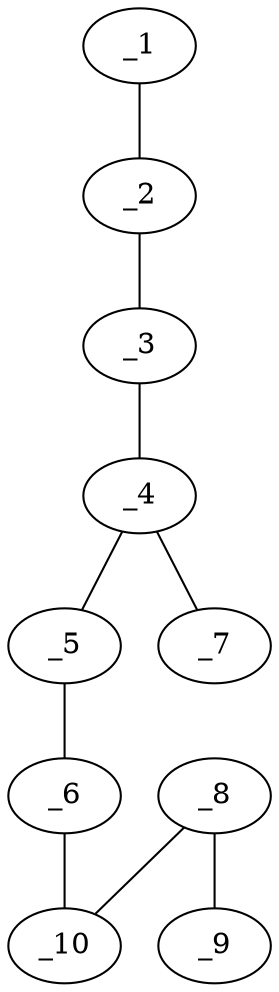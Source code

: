 graph molid643468 {
	_1	 [charge=0,
		chem=4,
		symbol="N  ",
		x=2,
		y="-0.25"];
	_2	 [charge=0,
		chem=1,
		symbol="C  ",
		x="2.866",
		y="0.25"];
	_1 -- _2	 [valence=3];
	_3	 [charge=0,
		chem=4,
		symbol="N  ",
		x="3.7321",
		y="0.75"];
	_2 -- _3	 [valence=1];
	_4	 [charge=0,
		chem=1,
		symbol="C  ",
		x="4.5981",
		y="0.25"];
	_3 -- _4	 [valence=1];
	_5	 [charge=0,
		chem=4,
		symbol="N  ",
		x="5.4641",
		y="0.75"];
	_4 -- _5	 [valence=1];
	_7	 [charge=0,
		chem=4,
		symbol="N  ",
		x="4.5981",
		y="-0.75"];
	_4 -- _7	 [valence=2];
	_6	 [charge=0,
		chem=1,
		symbol="C  ",
		x="6.3301",
		y="0.25"];
	_5 -- _6	 [valence=1];
	_10	 [charge=0,
		chem=2,
		symbol="O  ",
		x="7.1962",
		y="0.75"];
	_6 -- _10	 [valence=1];
	_8	 [charge=0,
		chem=1,
		symbol="C  ",
		x="8.0622",
		y="0.25"];
	_9	 [charge=0,
		chem=1,
		symbol="C  ",
		x="8.9282",
		y="0.75"];
	_8 -- _9	 [valence=1];
	_8 -- _10	 [valence=1];
}
